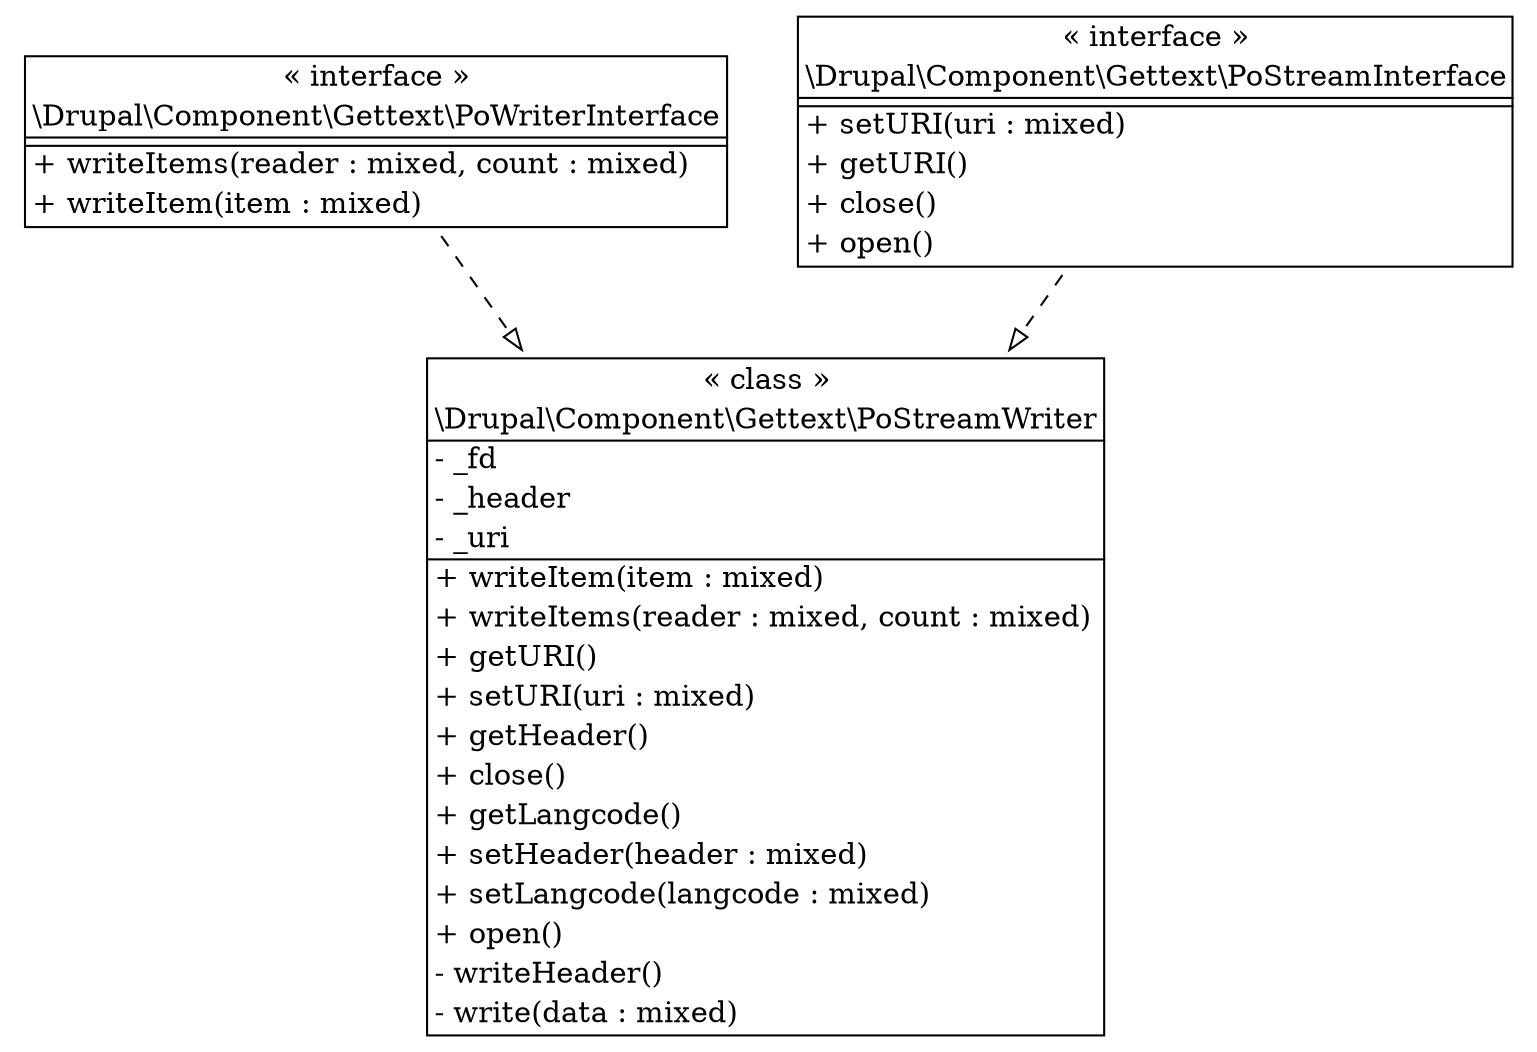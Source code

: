 digraph "Class Diagram" {
  node [shape=plaintext]
  "\\Drupal\\Component\\Gettext\\PoStreamWriter" [
    label=<
<table border="1" cellpadding="2" cellspacing="0" cellborder="0">
<tr><td align="center">&laquo; class &raquo;</td></tr>
<tr><td align="center" title="class PoStreamWriter">\\Drupal\\Component\\Gettext\\PoStreamWriter</td></tr><hr />
<tr><td align="left" title="private _fd">- _fd</td></tr>
<tr><td align="left" title="private _header">- _header</td></tr>
<tr><td align="left" title="private _uri">- _uri</td></tr>
<hr />
<tr><td align="left" title="public writeItem">+ writeItem(item : mixed)</td></tr>
<tr><td align="left" title="public writeItems">+ writeItems(reader : mixed, count : mixed)</td></tr>
<tr><td align="left" title="public getURI">+ getURI()</td></tr>
<tr><td align="left" title="public setURI">+ setURI(uri : mixed)</td></tr>
<tr><td align="left" title="public getHeader">+ getHeader()</td></tr>
<tr><td align="left" title="public close">+ close()</td></tr>
<tr><td align="left" title="public getLangcode">+ getLangcode()</td></tr>
<tr><td align="left" title="public setHeader">+ setHeader(header : mixed)</td></tr>
<tr><td align="left" title="public setLangcode">+ setLangcode(langcode : mixed)</td></tr>
<tr><td align="left" title="public open">+ open()</td></tr>
<tr><td align="left" title="private writeHeader">- writeHeader()</td></tr>
<tr><td align="left" title="private write">- write(data : mixed)</td></tr>
</table>
  >
  ];
  "\\Drupal\\Component\\Gettext\\PoWriterInterface" [
    label=<
<table border="1" cellpadding="2" cellspacing="0" cellborder="0">
<tr><td align="center">&laquo; interface &raquo;</td></tr>
<tr><td align="center" title="interface PoWriterInterface">\\Drupal\\Component\\Gettext\\PoWriterInterface</td></tr><hr />
<tr><td></td></tr>
<hr />
<tr><td align="left" title="public writeItems">+ writeItems(reader : mixed, count : mixed)</td></tr>
<tr><td align="left" title="public writeItem">+ writeItem(item : mixed)</td></tr>
</table>
  >
  ];
  "\\Drupal\\Component\\Gettext\\PoStreamInterface" [
    label=<
<table border="1" cellpadding="2" cellspacing="0" cellborder="0">
<tr><td align="center">&laquo; interface &raquo;</td></tr>
<tr><td align="center" title="interface PoStreamInterface">\\Drupal\\Component\\Gettext\\PoStreamInterface</td></tr><hr />
<tr><td></td></tr>
<hr />
<tr><td align="left" title="public setURI">+ setURI(uri : mixed)</td></tr>
<tr><td align="left" title="public getURI">+ getURI()</td></tr>
<tr><td align="left" title="public close">+ close()</td></tr>
<tr><td align="left" title="public open">+ open()</td></tr>
</table>
  >
  ];
"\\Drupal\\Component\\Gettext\\PoWriterInterface" -> "\\Drupal\\Component\\Gettext\\PoStreamWriter" [arrowhead="empty" style="dashed"];

"\\Drupal\\Component\\Gettext\\PoStreamInterface" -> "\\Drupal\\Component\\Gettext\\PoStreamWriter" [arrowhead="empty" style="dashed"];

}
